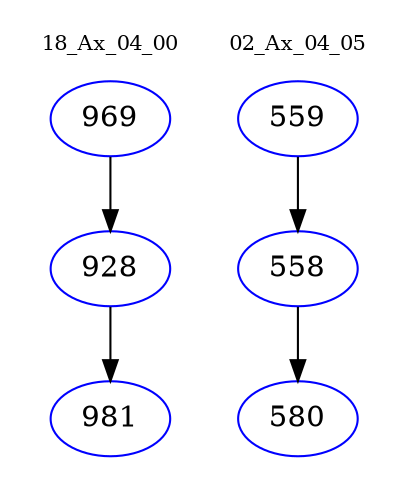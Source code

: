 digraph{
subgraph cluster_0 {
color = white
label = "18_Ax_04_00";
fontsize=10;
T0_969 [label="969", color="blue"]
T0_969 -> T0_928 [color="black"]
T0_928 [label="928", color="blue"]
T0_928 -> T0_981 [color="black"]
T0_981 [label="981", color="blue"]
}
subgraph cluster_1 {
color = white
label = "02_Ax_04_05";
fontsize=10;
T1_559 [label="559", color="blue"]
T1_559 -> T1_558 [color="black"]
T1_558 [label="558", color="blue"]
T1_558 -> T1_580 [color="black"]
T1_580 [label="580", color="blue"]
}
}
